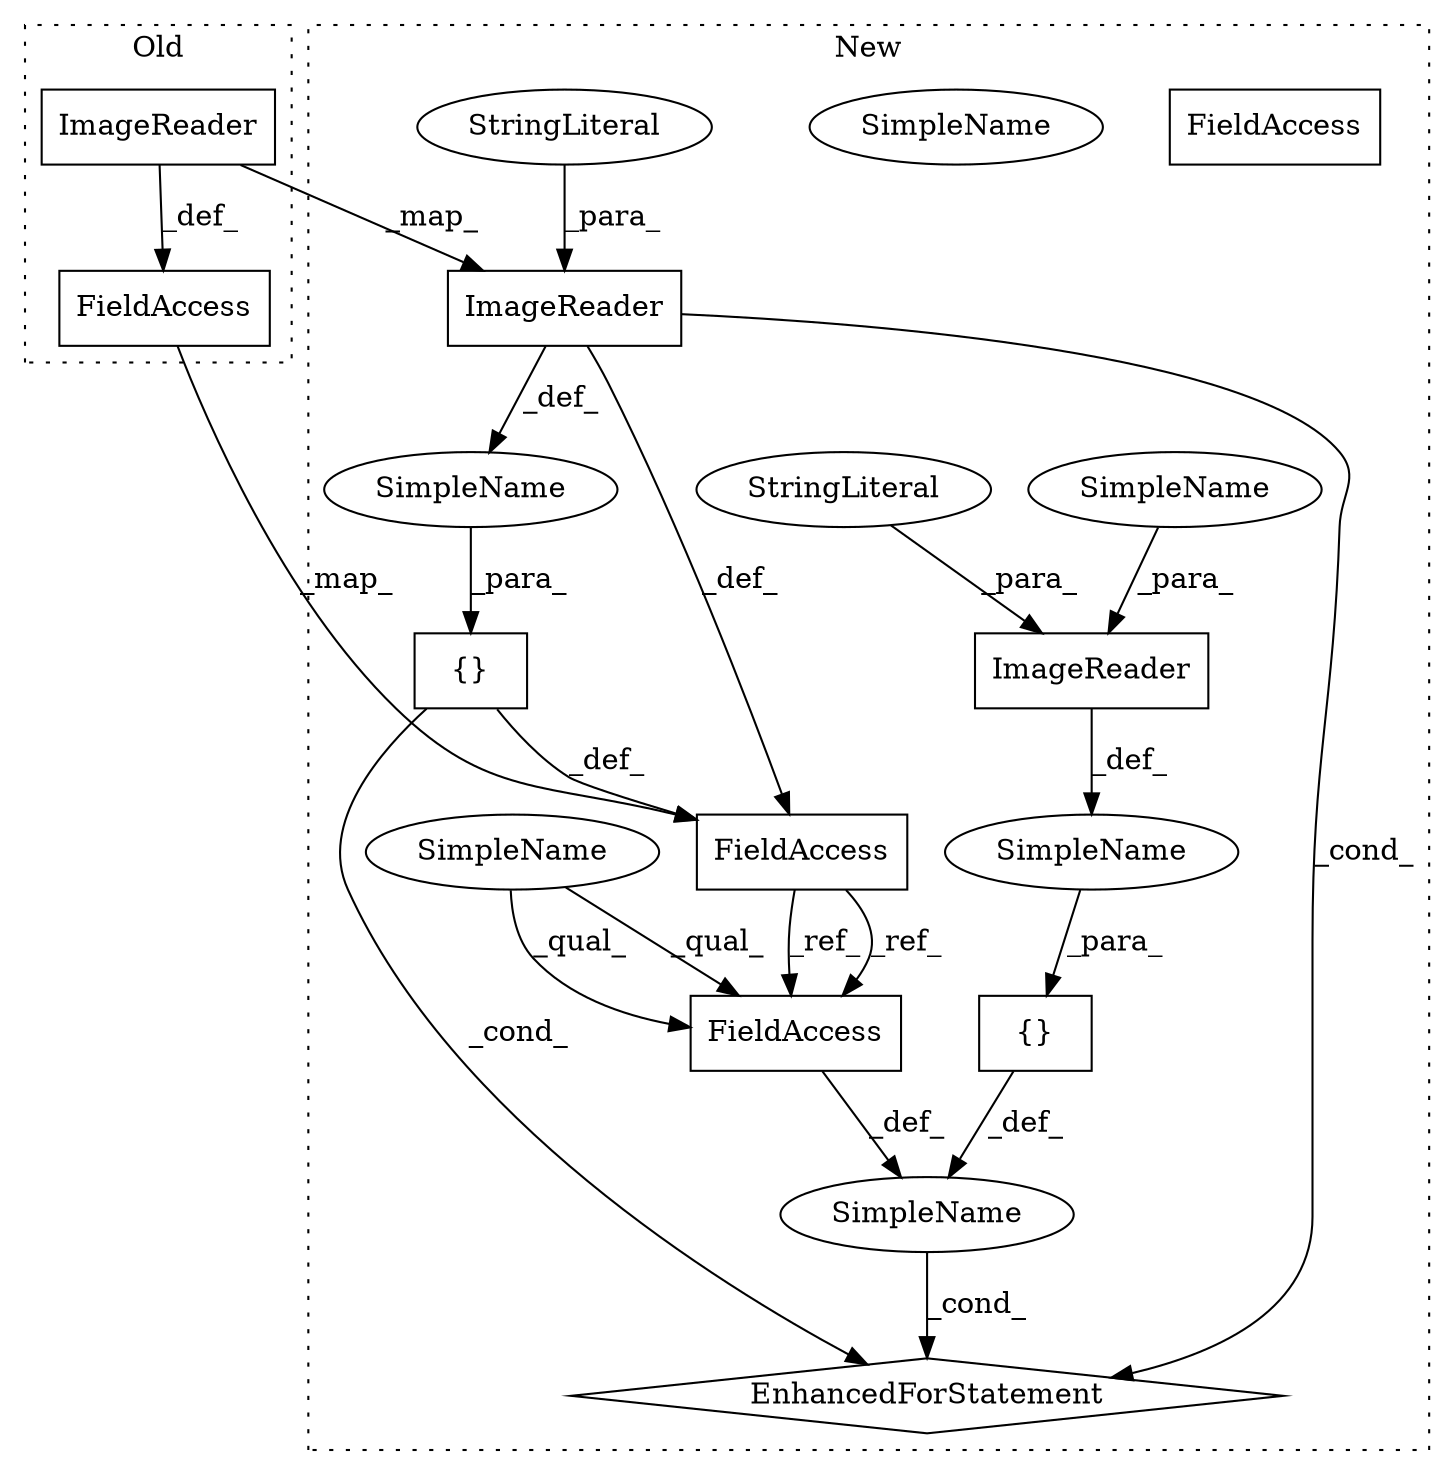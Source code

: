 digraph G {
subgraph cluster0 {
1 [label="ImageReader" a="32" s="2285,2333" l="12,1" shape="box"];
11 [label="FieldAccess" a="22" s="2273" l="11" shape="box"];
label = "Old";
style="dotted";
}
subgraph cluster1 {
2 [label="ImageReader" a="32" s="2353,2409" l="12,1" shape="box"];
3 [label="{}" a="4" s="2352,2465" l="1,1" shape="box"];
4 [label="SimpleName" a="42" s="" l="" shape="ellipse"];
5 [label="SimpleName" a="42" s="2663" l="6" shape="ellipse"];
6 [label="EnhancedForStatement" a="70" s="2573,2684" l="53,2" shape="diamond"];
7 [label="{}" a="4" s="2518,2560" l="1,1" shape="box"];
8 [label="FieldAccess" a="22" s="2672" l="12" shape="box"];
9 [label="SimpleName" a="42" s="2672" l="4" shape="ellipse"];
10 [label="FieldAccess" a="22" s="2322" l="12" shape="box"];
12 [label="SimpleName" a="42" s="" l="" shape="ellipse"];
13 [label="StringLiteral" a="45" s="2402" l="7" shape="ellipse"];
14 [label="ImageReader" a="32" s="2519,2559" l="12,1" shape="box"];
15 [label="SimpleName" a="42" s="" l="" shape="ellipse"];
16 [label="StringLiteral" a="45" s="2553" l="6" shape="ellipse"];
17 [label="FieldAccess" a="22" s="2672" l="12" shape="box"];
18 [label="SimpleName" a="42" s="2672" l="4" shape="ellipse"];
label = "New";
style="dotted";
}
1 -> 2 [label="_map_"];
1 -> 11 [label="_def_"];
2 -> 10 [label="_def_"];
2 -> 4 [label="_def_"];
2 -> 6 [label="_cond_"];
3 -> 6 [label="_cond_"];
3 -> 10 [label="_def_"];
4 -> 3 [label="_para_"];
5 -> 6 [label="_cond_"];
7 -> 5 [label="_def_"];
10 -> 17 [label="_ref_"];
10 -> 17 [label="_ref_"];
11 -> 10 [label="_map_"];
12 -> 7 [label="_para_"];
13 -> 2 [label="_para_"];
14 -> 12 [label="_def_"];
15 -> 14 [label="_para_"];
16 -> 14 [label="_para_"];
17 -> 5 [label="_def_"];
18 -> 17 [label="_qual_"];
18 -> 17 [label="_qual_"];
}